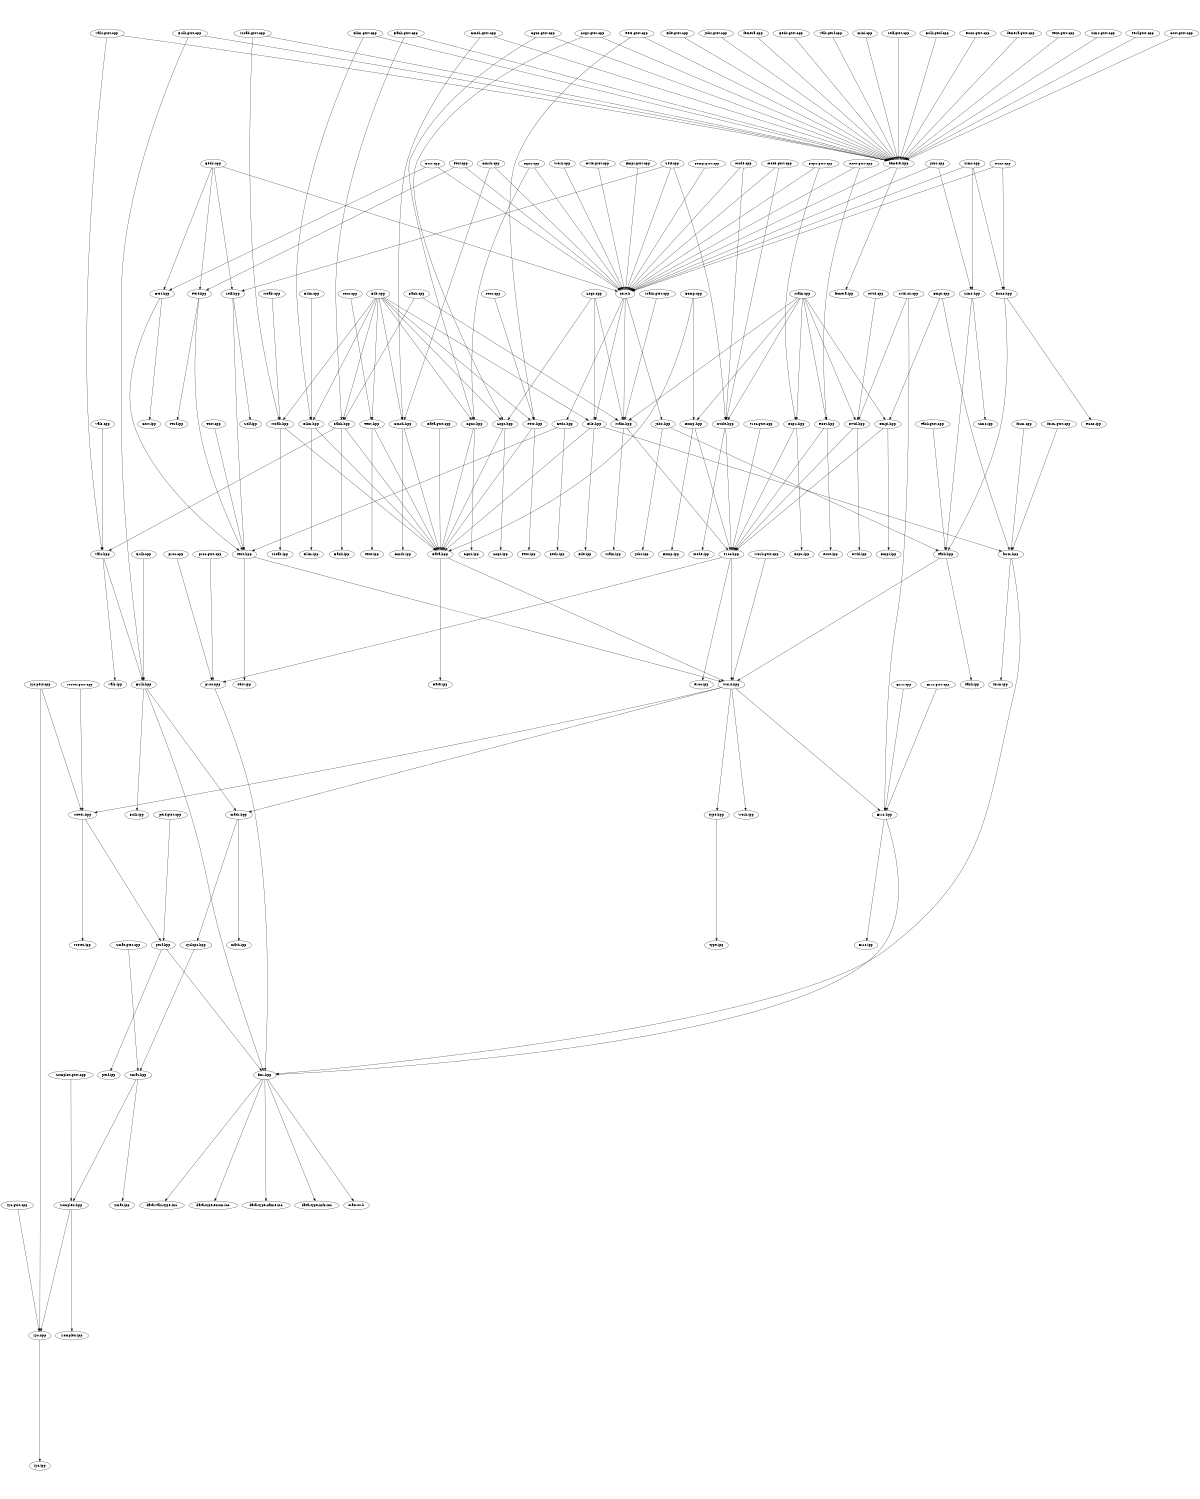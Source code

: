 digraph "source tree" {
    overlap=scale;
    size="8,10";
    ratio="fill";
    fontsize="16";
    fontname="Helvetica";
	clusterrank="local";
	"zyc.hpp" -> "zyc.ipp"
	"Vals.hpp" -> "Bulk.hpp"
	"Vals.gtst.cpp" -> "Vals.hpp"
	"zyclops.hpp" -> "Zmat.hpp"
	"Gtst.hpp" -> "Test.hpp"
	"Moab.hpp" -> "Data.hpp"
	"Beds.cpp" -> "Self.hpp"
	"Gmsh.gtst.cpp" -> "femera.hpp"
	"Fcpu.gtst.cpp" -> "Fcpu.hpp"
	"Meter.hpp" -> "Meter.ipp"
	"nvid.cu.cpp" -> "Nvid.hpp"
	"Work.hpp" -> "Meter.hpp"
	"Test.hpp" -> "Work.hpp"
	"Vals.gtst.cpp" -> "femera.hpp"
	"Gtst.hpp" -> "Gtst.ipp"
	"Sims.gtst.cpp" -> "femera.hpp"
	"Dlim.hpp" -> "Data.hpp"
	"Logs.hpp" -> "Logs.ipp"
	"Main.cpp" -> "Fmpi.hpp"
	"Text.cpp" -> "Text.hpp"
	"Fmpi.gtst.cpp" -> "core.h"
	"Cgns.hpp" -> "Data.hpp"
	"fmr.hpp" -> "data-vals-type.inc"
	"Perf.gtst.cpp" -> "femera.hpp"
	"Runs.hpp" -> "Task.hpp"
	"Bulk.gtst.cpp" -> "femera.hpp"
	"Work.hpp" -> "math.hpp"
	"form.hpp" -> "fmr.hpp"
	"Main.cpp" -> "Fcpu.hpp"
	"Gtst.gtst.cpp" -> "femera.hpp"
	"Dlim.gtst.cpp" -> "femera.hpp"
	"math.hpp" -> "math.ipp"
	"Fomp.hpp" -> "Fomp.ipp"
	"zyc.perf.cpp" -> "zyc.hpp"
	"Nvid.hpp" -> "Proc.hpp"
	"Data.gtst.cpp" -> "Data.hpp"
	"Self.hpp" -> "Self.ipp"
	"Fomp.gtst.cpp" -> "core.h"
	"Fomp.cpp" -> "Fomp.hpp"
	"Bulk.hpp" -> "Bulk.ipp"
	"File.hpp" -> "Data.hpp"
	"File.gtst.cpp" -> "femera.hpp"
	"core.h" -> "Main.hpp"
	"Root.gtst.cpp" -> "Root.hpp"
	"Jobs.gtst.cpp" -> "femera.hpp"
	"form.cpp" -> "form.hpp"
	"type.hpp" -> "type.ipp"
	"Test.hpp" -> "Test.ipp"
	"Pets.gtst.cpp" -> "Pets.hpp"
	"Beds.hpp" -> "Test.hpp"
	"Fmpi.cpp" -> "Fmpi.hpp"
	"Beds.cpp" -> "Gtst.hpp"
	"Perf.cpp" -> "core.h"
	"Main.gtst.cpp" -> "Main.hpp"
	"Main.cpp" -> "Main.hpp"
	"Meter.gtst.cpp" -> "Meter.hpp"
	"femera.cpp" -> "femera.hpp"
	"Errs.hpp" -> "fmr.hpp"
	"zyc.gtst.cpp" -> "zyc.hpp"
	"Logs.hpp" -> "Data.hpp"
	"femera.hpp" -> "femera.ipp"
	"Vals.hpp" -> "Vals.ipp"
	"Moab.gtst.cpp" -> "Moab.hpp"
	"Gmsh.gtst.cpp" -> "Gmsh.hpp"
	"File.cpp" -> "Gmsh.hpp"
	"Zmat.hpp" -> "Zmat.ipp"
	"Dlim.cpp" -> "Dlim.hpp"
	"Beds.cpp" -> "core.h"
	"Runs.hpp" -> "Runs.ipp"
	"Fmpi.cpp" -> "form.hpp"
	"Moab.hpp" -> "Moab.ipp"
	"Moab.gtst.cpp" -> "femera.hpp"
	"math.hpp" -> "zyclops.hpp"
	"Node.hpp" -> "Node.ipp"
	"Work.cpp" -> "core.h"
	"Bank.cpp" -> "Bank.hpp"
	"Errs.cpp" -> "Errs.hpp"
	"Self.hpp" -> "Test.hpp"
	"Node.gtst.cpp" -> "Node.hpp"
	"Node.hpp" -> "Proc.hpp"
	"Main.hpp" -> "Proc.hpp"
	"Gmsh.cpp" -> "core.h"
	"Gtst.cpp" -> "core.h"
	"Main.cpp" -> "Node.hpp"
	"Root.gtst.cpp" -> "core.h"
	"Work.hpp" -> "Errs.hpp"
	"Nvid.hpp" -> "Nvid.ipp"
	"form.hpp" -> "form.ipp"
	"Gtst.cpp" -> "Gtst.hpp"
	"Nvid.cpp" -> "Nvid.hpp"
	"Pets.gtst.cpp" -> "femera.hpp"
	"Bulk.cpp" -> "Bulk.hpp"
	"File.cpp" -> "Dlim.hpp"
	"Fcpu.hpp" -> "Fcpu.ipp"
	"fmr.hpp" -> "data-type-enum.inc"
	"File.hpp" -> "form.hpp"
	"Dlim.gtst.cpp" -> "Dlim.hpp"
	"Beds.gtst.cpp" -> "femera.hpp"
	"Jobs.cpp" -> "Sims.hpp"
	"Logs.gtst.cpp" -> "Logs.hpp"
	"Root.hpp" -> "Proc.hpp"
	"core.h" -> "Jobs.hpp"
	"proc.gtst.cpp" -> "proc.hpp"
	"fmr.hpp" -> "data-type-name.inc"
	"Gmsh.cpp" -> "Gmsh.hpp"
	"Errs.hpp" -> "Errs.ipp"
	"Node.cpp" -> "Node.hpp"
	"Task.hpp" -> "Work.hpp"
	"Data.hpp" -> "Data.ipp"
	"fmr.hpp" -> "data-type-info.inc"
	"Main.cpp" -> "Root.hpp"
	"perf.hpp" -> "perf.ipp"
	"Vals.perf.cpp" -> "femera.hpp"
	"Sims.cpp" -> "Sims.hpp"
	"Moab.cpp" -> "Moab.hpp"
	"File.hpp" -> "File.ipp"
	"Node.gtst.cpp" -> "core.h"
	"File.cpp" -> "File.hpp"
	"mini.cpp" -> "femera.hpp"
	"form.gtst.cpp" -> "form.hpp"
	"Logs.cpp" -> "File.hpp"
	"Self.gtst.cpp" -> "femera.hpp"
	"Text.hpp" -> "Text.ipp"
	"Zmat.hpp" -> "Zomplex.hpp"
	"Self.cpp" -> "core.h"
	"Fmpi.hpp" -> "Fmpi.ipp"
	"Zomplex.hpp" -> "zyc.hpp"
	"Task.hpp" -> "Task.ipp"
	"Logs.gtst.cpp" -> "femera.hpp"
	"Jobs.hpp" -> "Task.hpp"
	"Node.cpp" -> "core.h"
	"Jobs.cpp" -> "core.h"
	"Work.hpp" -> "type.hpp"
	"Work.gtst.cpp" -> "Work.hpp"
	"Self.cpp" -> "Node.hpp"
	"Gmsh.hpp" -> "Gmsh.ipp"
	"Work.hpp" -> "Work.ipp"
	"zyc.perf.cpp" -> "Meter.hpp"
	"Pets.hpp" -> "Pets.ipp"
	"Bank.gtst.cpp" -> "Bank.hpp"
	"Pets.hpp" -> "Data.hpp"
	"Self.cpp" -> "Self.hpp"
	"Beds.cpp" -> "Perf.hpp"
	"proc.cpp" -> "proc.hpp"
	"Bulk.hpp" -> "math.hpp"
	"Bulk.perf.cpp" -> "femera.hpp"
	"Main.cpp" -> "Fomp.hpp"
	"Cgns.cpp" -> "Cgns.hpp"
	"Bulk.hpp" -> "fmr.hpp"
	"core.h" -> "Beds.hpp"
	"Data.hpp" -> "Work.hpp"
	"Runs.gtst.cpp" -> "femera.hpp"
	"File.cpp" -> "Bank.hpp"
	"Logs.cpp" -> "Main.hpp"
	"femera.gtst.cpp" -> "femera.hpp"
	"Perf.hpp" -> "Perf.ipp"
	"Proc.hpp" -> "Work.hpp"
	"Fcpu.hpp" -> "Proc.hpp"
	"nvid.cu.cpp" -> "Errs.hpp"
	"File.cpp" -> "Cgns.hpp"
	"Sims.cpp" -> "core.h"
	"File.cpp" -> "Moab.hpp"
	"Sims.cpp" -> "Runs.hpp"
	"Fomp.cpp" -> "Data.hpp"
	"Cgns.hpp" -> "Cgns.ipp"
	"Proc.gtst.cpp" -> "Proc.hpp"
	"Zomplex.hpp" -> "Zomplex.ipp"
	"Nvid.gtst.cpp" -> "core.h"
	"Test.cpp" -> "Test.hpp"
	"Cgns.cpp" -> "core.h"
	"Bank.hpp" -> "Bank.ipp"
	"Sims.hpp" -> "Sims.ipp"
	"Zmat.gtst.cpp" -> "Zmat.hpp"
	"Meter.hpp" -> "perf.hpp"
	"fmr.hpp" -> "macros.h"
	"Fomp.hpp" -> "Proc.hpp"
	"Dlim.hpp" -> "Dlim.ipp"
	"Cgns.gtst.cpp" -> "femera.hpp"
	"File.cpp" -> "Pets.hpp"
	"proc.hpp" -> "fmr.hpp"
	"Runs.cpp" -> "Runs.hpp"
	"femera.hpp" -> "core.h"
	"core.h" -> "File.hpp"
	"File.cpp" -> "Text.hpp"
	"Sims.hpp" -> "Task.hpp"
	"Main.hpp" -> "Main.ipp"
	"Bank.hpp" -> "Data.hpp"
	"Main.cpp" -> "Nvid.hpp"
	"Jobs.hpp" -> "Jobs.ipp"
	"Pets.cpp" -> "Pets.hpp"
	"Task.gtst.cpp" -> "Task.hpp"
	"Bank.gtst.cpp" -> "femera.hpp"
	"Bulk.gtst.cpp" -> "Bulk.hpp"
	"Bank.cpp" -> "Main.hpp"
	"Fcpu.gtst.cpp" -> "core.h"
	"Bank.hpp" -> "Vals.hpp"
	"Cgns.gtst.cpp" -> "Cgns.hpp"
	"perf.hpp" -> "fmr.hpp"
	"Proc.hpp" -> "Proc.ipp"
	"Beds.hpp" -> "Beds.ipp"
	"Gmsh.hpp" -> "Data.hpp"
	"Logs.cpp" -> "Logs.hpp"
	"Perf.cpp" -> "Perf.hpp"
	"Vals.cpp" -> "Vals.hpp"
	"Errs.gtst.cpp" -> "Errs.hpp"
	"Root.hpp" -> "Root.ipp"
	"Fmpi.hpp" -> "Proc.hpp"
	"Proc.hpp" -> "proc.hpp"
	"Perf.hpp" -> "Test.hpp"
	"Text.hpp" -> "Data.hpp"
	"Text.gtst.cpp" -> "femera.hpp"
	"Zomplex.gtst.cpp" -> "Zomplex.hpp"
	"File.cpp" -> "Logs.hpp"
	"Runs.cpp" -> "core.h"
	"perf.gtst.cpp" -> "perf.hpp"
}
